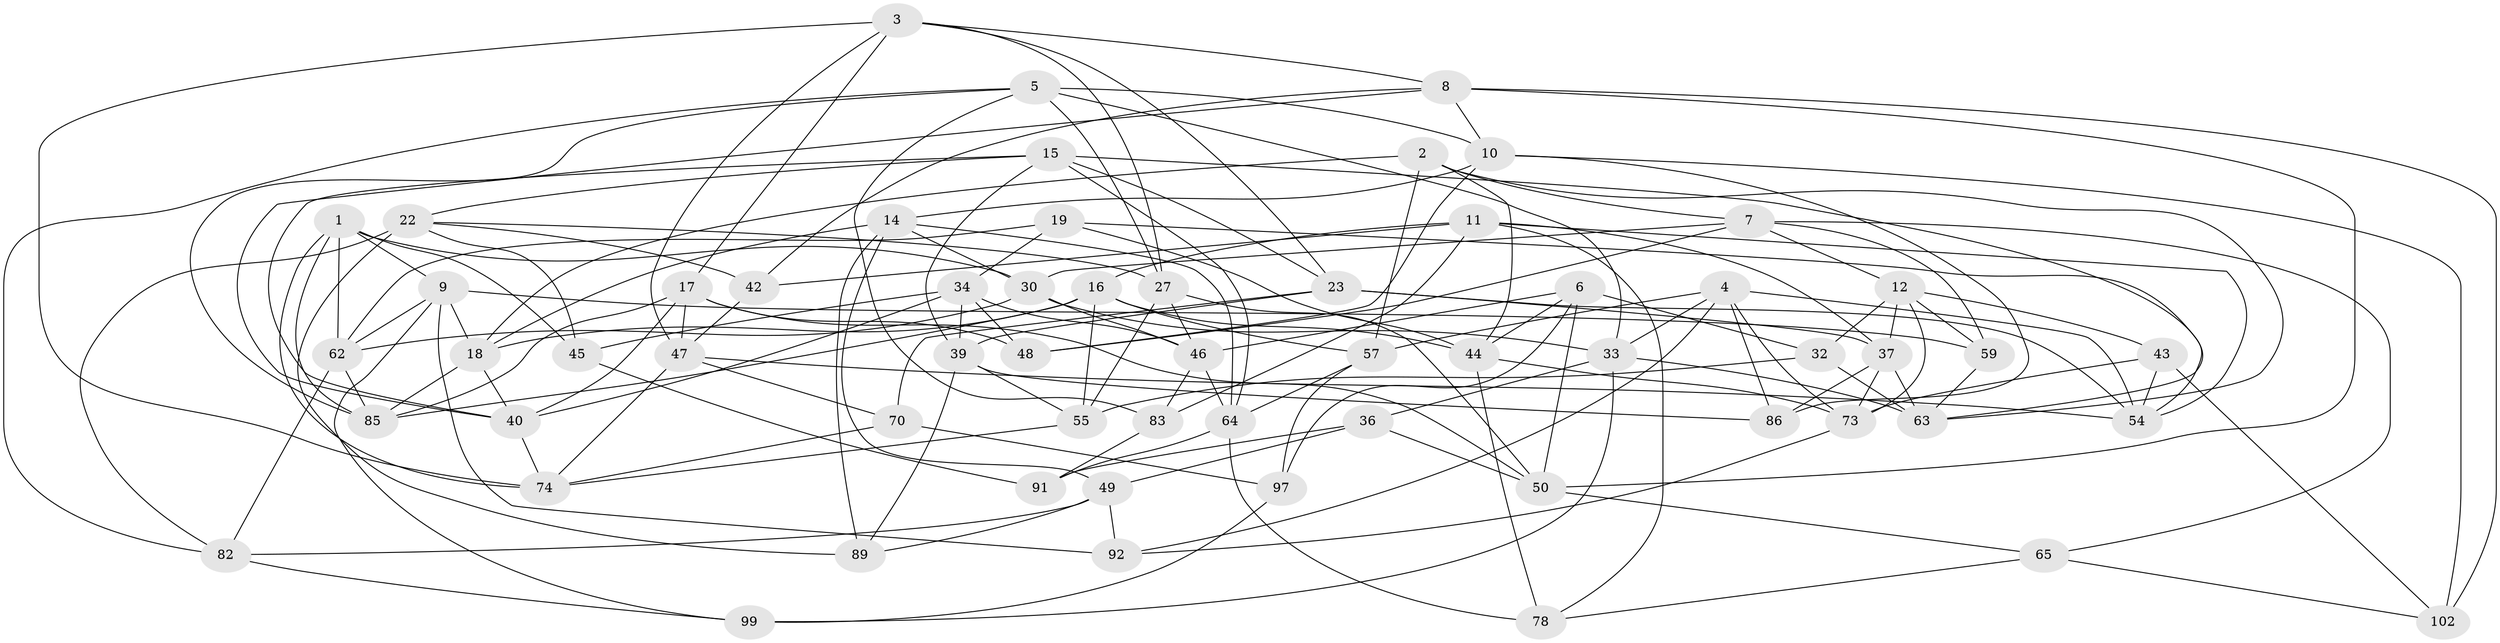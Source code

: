 // Generated by graph-tools (version 1.1) at 2025/52/02/27/25 19:52:31]
// undirected, 60 vertices, 158 edges
graph export_dot {
graph [start="1"]
  node [color=gray90,style=filled];
  1 [super="+24"];
  2 [super="+31"];
  3 [super="+61"];
  4 [super="+20"];
  5 [super="+13"];
  6 [super="+53"];
  7 [super="+71"];
  8 [super="+80"];
  9 [super="+76"];
  10 [super="+28"];
  11 [super="+26"];
  12 [super="+93"];
  14 [super="+69"];
  15 [super="+41"];
  16 [super="+21"];
  17 [super="+25"];
  18 [super="+77"];
  19;
  22 [super="+56"];
  23 [super="+29"];
  27 [super="+52"];
  30 [super="+35"];
  32 [super="+58"];
  33 [super="+75"];
  34 [super="+68"];
  36;
  37 [super="+38"];
  39 [super="+94"];
  40 [super="+72"];
  42;
  43;
  44 [super="+96"];
  45;
  46 [super="+60"];
  47 [super="+81"];
  48;
  49 [super="+87"];
  50 [super="+51"];
  54 [super="+98"];
  55 [super="+90"];
  57 [super="+66"];
  59;
  62 [super="+84"];
  63 [super="+67"];
  64 [super="+79"];
  65;
  70;
  73 [super="+95"];
  74 [super="+101"];
  78;
  82 [super="+88"];
  83;
  85 [super="+100"];
  86;
  89;
  91;
  92;
  97;
  99;
  102;
  1 -- 9;
  1 -- 74;
  1 -- 85;
  1 -- 45;
  1 -- 62;
  1 -- 30;
  2 -- 57 [weight=2];
  2 -- 18;
  2 -- 7;
  2 -- 44;
  2 -- 63;
  3 -- 17;
  3 -- 8;
  3 -- 27;
  3 -- 74;
  3 -- 47;
  3 -- 23;
  4 -- 73;
  4 -- 54;
  4 -- 57;
  4 -- 86;
  4 -- 92;
  4 -- 33;
  5 -- 10;
  5 -- 83;
  5 -- 33;
  5 -- 82;
  5 -- 85;
  5 -- 27;
  6 -- 32 [weight=2];
  6 -- 46;
  6 -- 97;
  6 -- 50;
  6 -- 44;
  7 -- 48;
  7 -- 59;
  7 -- 65;
  7 -- 12;
  7 -- 30;
  8 -- 102;
  8 -- 10;
  8 -- 42;
  8 -- 50;
  8 -- 40;
  9 -- 92;
  9 -- 18;
  9 -- 99;
  9 -- 59;
  9 -- 62;
  10 -- 86;
  10 -- 48;
  10 -- 102;
  10 -- 14;
  11 -- 42;
  11 -- 78;
  11 -- 16;
  11 -- 83;
  11 -- 37;
  11 -- 54;
  12 -- 59;
  12 -- 37;
  12 -- 73;
  12 -- 43;
  12 -- 32;
  14 -- 89;
  14 -- 18;
  14 -- 64;
  14 -- 49;
  14 -- 30;
  15 -- 23;
  15 -- 64;
  15 -- 63;
  15 -- 40;
  15 -- 39;
  15 -- 22;
  16 -- 85;
  16 -- 55;
  16 -- 44;
  16 -- 57;
  16 -- 18;
  17 -- 85;
  17 -- 47;
  17 -- 40;
  17 -- 50;
  17 -- 48;
  18 -- 40;
  18 -- 85;
  19 -- 62;
  19 -- 44;
  19 -- 54;
  19 -- 34;
  22 -- 45;
  22 -- 42;
  22 -- 89;
  22 -- 82;
  22 -- 27;
  23 -- 54;
  23 -- 70;
  23 -- 39;
  23 -- 37;
  27 -- 46;
  27 -- 50;
  27 -- 55;
  30 -- 62;
  30 -- 33;
  30 -- 46;
  32 -- 55 [weight=2];
  32 -- 63;
  33 -- 36;
  33 -- 99;
  33 -- 63;
  34 -- 46;
  34 -- 39;
  34 -- 48;
  34 -- 40;
  34 -- 45;
  36 -- 49;
  36 -- 91;
  36 -- 50;
  37 -- 86;
  37 -- 73;
  37 -- 63;
  39 -- 89;
  39 -- 55;
  39 -- 86;
  40 -- 74;
  42 -- 47;
  43 -- 102;
  43 -- 73;
  43 -- 54;
  44 -- 78;
  44 -- 73;
  45 -- 91;
  46 -- 64;
  46 -- 83;
  47 -- 54;
  47 -- 74;
  47 -- 70;
  49 -- 92;
  49 -- 89;
  49 -- 82 [weight=2];
  50 -- 65;
  55 -- 74;
  57 -- 97;
  57 -- 64;
  59 -- 63;
  62 -- 85;
  62 -- 82;
  64 -- 91;
  64 -- 78;
  65 -- 78;
  65 -- 102;
  70 -- 97;
  70 -- 74;
  73 -- 92;
  82 -- 99;
  83 -- 91;
  97 -- 99;
}
